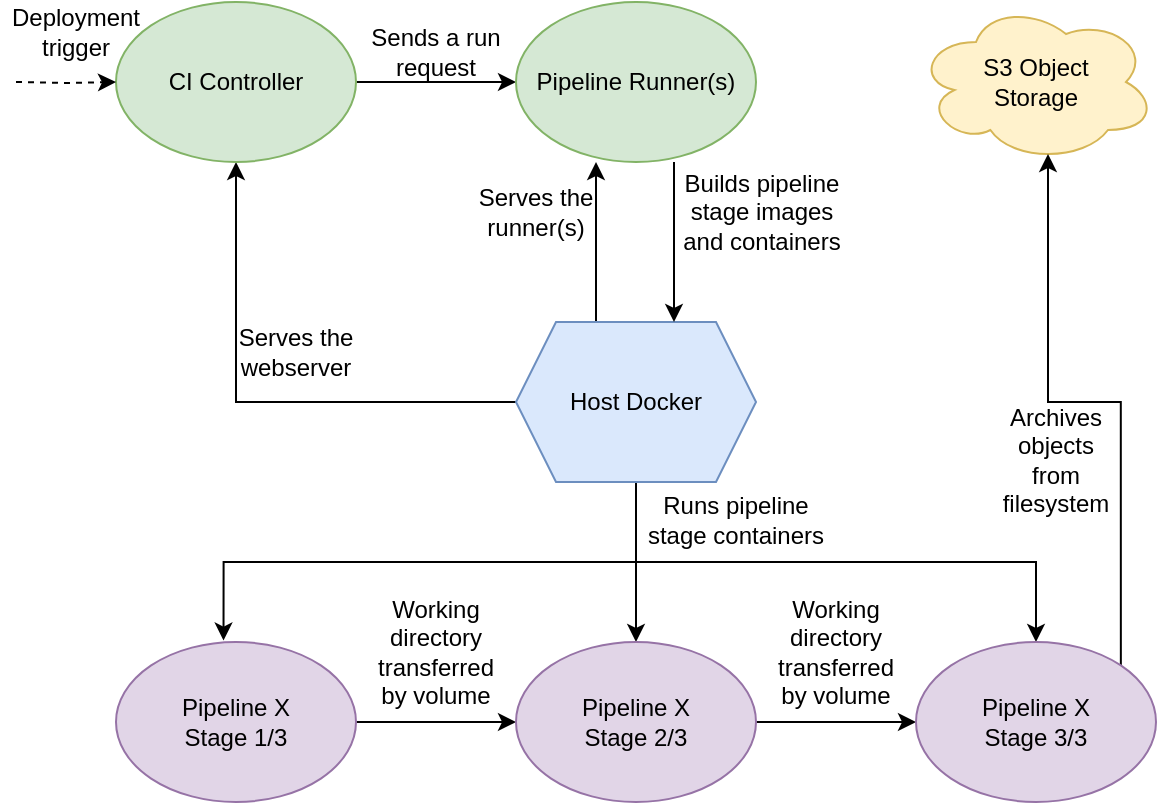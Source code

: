 <mxfile version="19.0.0" type="device"><diagram id="iYl66yZNoqizzt2OpFzU" name="Page-1"><mxGraphModel dx="1550" dy="866" grid="1" gridSize="10" guides="1" tooltips="1" connect="1" arrows="1" fold="1" page="1" pageScale="1" pageWidth="827" pageHeight="1169" math="0" shadow="0"><root><mxCell id="0"/><mxCell id="1" parent="0"/><mxCell id="ruJZa7FLdijBDIznjlqh-14" style="edgeStyle=orthogonalEdgeStyle;rounded=0;orthogonalLoop=1;jettySize=auto;html=1;exitX=0.5;exitY=0;exitDx=0;exitDy=0;entryX=0.5;entryY=1;entryDx=0;entryDy=0;" edge="1" parent="1"><mxGeometry relative="1" as="geometry"><mxPoint x="320" y="200" as="sourcePoint"/><mxPoint x="320" y="120" as="targetPoint"/></mxGeometry></mxCell><mxCell id="ruJZa7FLdijBDIznjlqh-30" style="edgeStyle=orthogonalEdgeStyle;rounded=0;orthogonalLoop=1;jettySize=auto;html=1;exitX=0;exitY=0.5;exitDx=0;exitDy=0;entryX=0.5;entryY=1;entryDx=0;entryDy=0;" edge="1" parent="1" source="ruJZa7FLdijBDIznjlqh-3" target="ruJZa7FLdijBDIznjlqh-5"><mxGeometry relative="1" as="geometry"/></mxCell><mxCell id="ruJZa7FLdijBDIznjlqh-38" style="edgeStyle=orthogonalEdgeStyle;rounded=0;orthogonalLoop=1;jettySize=auto;html=1;exitX=0.5;exitY=1;exitDx=0;exitDy=0;entryX=0.448;entryY=-0.009;entryDx=0;entryDy=0;entryPerimeter=0;" edge="1" parent="1" source="ruJZa7FLdijBDIznjlqh-3" target="ruJZa7FLdijBDIznjlqh-35"><mxGeometry relative="1" as="geometry"/></mxCell><mxCell id="ruJZa7FLdijBDIznjlqh-39" style="edgeStyle=orthogonalEdgeStyle;rounded=0;orthogonalLoop=1;jettySize=auto;html=1;exitX=0.5;exitY=1;exitDx=0;exitDy=0;entryX=0.5;entryY=0;entryDx=0;entryDy=0;" edge="1" parent="1" source="ruJZa7FLdijBDIznjlqh-3" target="ruJZa7FLdijBDIznjlqh-36"><mxGeometry relative="1" as="geometry"/></mxCell><mxCell id="ruJZa7FLdijBDIznjlqh-40" style="edgeStyle=orthogonalEdgeStyle;rounded=0;orthogonalLoop=1;jettySize=auto;html=1;exitX=0.5;exitY=1;exitDx=0;exitDy=0;entryX=0.5;entryY=0;entryDx=0;entryDy=0;" edge="1" parent="1" source="ruJZa7FLdijBDIznjlqh-3" target="ruJZa7FLdijBDIznjlqh-37"><mxGeometry relative="1" as="geometry"/></mxCell><mxCell id="ruJZa7FLdijBDIznjlqh-3" value="Host Docker" style="shape=hexagon;perimeter=hexagonPerimeter2;whiteSpace=wrap;html=1;fixedSize=1;fillColor=#dae8fc;strokeColor=#6c8ebf;" vertex="1" parent="1"><mxGeometry x="280" y="200" width="120" height="80" as="geometry"/></mxCell><mxCell id="ruJZa7FLdijBDIznjlqh-21" style="edgeStyle=orthogonalEdgeStyle;rounded=0;orthogonalLoop=1;jettySize=auto;html=1;exitX=1;exitY=0.5;exitDx=0;exitDy=0;entryX=0;entryY=0.5;entryDx=0;entryDy=0;" edge="1" parent="1" source="ruJZa7FLdijBDIznjlqh-5" target="ruJZa7FLdijBDIznjlqh-6"><mxGeometry relative="1" as="geometry"/></mxCell><mxCell id="ruJZa7FLdijBDIznjlqh-5" value="CI Controller" style="ellipse;whiteSpace=wrap;html=1;fillColor=#d5e8d4;strokeColor=#82b366;" vertex="1" parent="1"><mxGeometry x="80" y="40" width="120" height="80" as="geometry"/></mxCell><mxCell id="ruJZa7FLdijBDIznjlqh-19" style="edgeStyle=orthogonalEdgeStyle;rounded=0;orthogonalLoop=1;jettySize=auto;html=1;exitX=0.5;exitY=1;exitDx=0;exitDy=0;entryX=0.5;entryY=0;entryDx=0;entryDy=0;" edge="1" parent="1"><mxGeometry relative="1" as="geometry"><mxPoint x="359" y="120" as="sourcePoint"/><mxPoint x="359" y="200" as="targetPoint"/></mxGeometry></mxCell><mxCell id="ruJZa7FLdijBDIznjlqh-6" value="Pipeline Runner(s)" style="ellipse;whiteSpace=wrap;html=1;fillColor=#d5e8d4;strokeColor=#82b366;" vertex="1" parent="1"><mxGeometry x="280" y="40" width="120" height="80" as="geometry"/></mxCell><mxCell id="ruJZa7FLdijBDIznjlqh-10" value="S3 Object&lt;br&gt;Storage" style="ellipse;shape=cloud;whiteSpace=wrap;html=1;fillColor=#fff2cc;strokeColor=#d6b656;" vertex="1" parent="1"><mxGeometry x="480" y="40" width="120" height="80" as="geometry"/></mxCell><mxCell id="ruJZa7FLdijBDIznjlqh-13" value="Serves the webserver" style="text;html=1;strokeColor=none;fillColor=none;align=center;verticalAlign=middle;whiteSpace=wrap;rounded=0;" vertex="1" parent="1"><mxGeometry x="140" y="200" width="60" height="30" as="geometry"/></mxCell><mxCell id="ruJZa7FLdijBDIznjlqh-20" value="Serves the runner(s)" style="text;html=1;strokeColor=none;fillColor=none;align=center;verticalAlign=middle;whiteSpace=wrap;rounded=0;" vertex="1" parent="1"><mxGeometry x="260" y="130" width="60" height="30" as="geometry"/></mxCell><mxCell id="ruJZa7FLdijBDIznjlqh-22" value="Sends a run request" style="text;html=1;strokeColor=none;fillColor=none;align=center;verticalAlign=middle;whiteSpace=wrap;rounded=0;" vertex="1" parent="1"><mxGeometry x="190" y="50" width="100" height="30" as="geometry"/></mxCell><mxCell id="ruJZa7FLdijBDIznjlqh-27" style="edgeStyle=orthogonalEdgeStyle;rounded=0;orthogonalLoop=1;jettySize=auto;html=1;entryX=0;entryY=0.5;entryDx=0;entryDy=0;dashed=1;" edge="1" parent="1" target="ruJZa7FLdijBDIznjlqh-5"><mxGeometry relative="1" as="geometry"><mxPoint x="30" y="80" as="sourcePoint"/></mxGeometry></mxCell><mxCell id="ruJZa7FLdijBDIznjlqh-28" value="Deployment trigger" style="text;html=1;strokeColor=none;fillColor=none;align=center;verticalAlign=middle;whiteSpace=wrap;rounded=0;" vertex="1" parent="1"><mxGeometry x="30" y="40" width="60" height="30" as="geometry"/></mxCell><mxCell id="ruJZa7FLdijBDIznjlqh-31" value="Builds pipeline stage images and containers" style="text;html=1;strokeColor=none;fillColor=none;align=center;verticalAlign=middle;whiteSpace=wrap;rounded=0;" vertex="1" parent="1"><mxGeometry x="360" y="130" width="86" height="30" as="geometry"/></mxCell><mxCell id="ruJZa7FLdijBDIznjlqh-44" style="edgeStyle=orthogonalEdgeStyle;rounded=0;orthogonalLoop=1;jettySize=auto;html=1;exitX=1;exitY=0.5;exitDx=0;exitDy=0;entryX=0;entryY=0.5;entryDx=0;entryDy=0;" edge="1" parent="1" source="ruJZa7FLdijBDIznjlqh-35" target="ruJZa7FLdijBDIznjlqh-36"><mxGeometry relative="1" as="geometry"/></mxCell><mxCell id="ruJZa7FLdijBDIznjlqh-35" value="Pipeline X&lt;br&gt;Stage 1/3" style="ellipse;whiteSpace=wrap;html=1;fillColor=#e1d5e7;strokeColor=#9673a6;" vertex="1" parent="1"><mxGeometry x="80" y="360" width="120" height="80" as="geometry"/></mxCell><mxCell id="ruJZa7FLdijBDIznjlqh-45" style="edgeStyle=orthogonalEdgeStyle;rounded=0;orthogonalLoop=1;jettySize=auto;html=1;exitX=1;exitY=0.5;exitDx=0;exitDy=0;entryX=0;entryY=0.5;entryDx=0;entryDy=0;" edge="1" parent="1" source="ruJZa7FLdijBDIznjlqh-36" target="ruJZa7FLdijBDIznjlqh-37"><mxGeometry relative="1" as="geometry"/></mxCell><mxCell id="ruJZa7FLdijBDIznjlqh-36" value="Pipeline X&lt;br&gt;Stage 2/3" style="ellipse;whiteSpace=wrap;html=1;fillColor=#e1d5e7;strokeColor=#9673a6;" vertex="1" parent="1"><mxGeometry x="280" y="360" width="120" height="80" as="geometry"/></mxCell><mxCell id="ruJZa7FLdijBDIznjlqh-42" style="edgeStyle=orthogonalEdgeStyle;rounded=0;orthogonalLoop=1;jettySize=auto;html=1;exitX=1;exitY=0;exitDx=0;exitDy=0;entryX=0.55;entryY=0.95;entryDx=0;entryDy=0;entryPerimeter=0;" edge="1" parent="1" source="ruJZa7FLdijBDIznjlqh-37" target="ruJZa7FLdijBDIznjlqh-10"><mxGeometry relative="1" as="geometry"/></mxCell><mxCell id="ruJZa7FLdijBDIznjlqh-37" value="Pipeline X&lt;br&gt;Stage 3/3" style="ellipse;whiteSpace=wrap;html=1;fillColor=#e1d5e7;strokeColor=#9673a6;" vertex="1" parent="1"><mxGeometry x="480" y="360" width="120" height="80" as="geometry"/></mxCell><mxCell id="ruJZa7FLdijBDIznjlqh-41" value="Runs pipeline stage containers" style="text;html=1;strokeColor=none;fillColor=none;align=center;verticalAlign=middle;whiteSpace=wrap;rounded=0;" vertex="1" parent="1"><mxGeometry x="340" y="284" width="100" height="30" as="geometry"/></mxCell><mxCell id="ruJZa7FLdijBDIznjlqh-43" value="Archives objects from filesystem" style="text;html=1;strokeColor=none;fillColor=none;align=center;verticalAlign=middle;whiteSpace=wrap;rounded=0;" vertex="1" parent="1"><mxGeometry x="520" y="254" width="60" height="30" as="geometry"/></mxCell><mxCell id="ruJZa7FLdijBDIznjlqh-46" value="Working directory transferred by volume" style="text;html=1;strokeColor=none;fillColor=none;align=center;verticalAlign=middle;whiteSpace=wrap;rounded=0;" vertex="1" parent="1"><mxGeometry x="210" y="350" width="60" height="30" as="geometry"/></mxCell><mxCell id="ruJZa7FLdijBDIznjlqh-47" value="Working directory transferred by volume" style="text;html=1;strokeColor=none;fillColor=none;align=center;verticalAlign=middle;whiteSpace=wrap;rounded=0;" vertex="1" parent="1"><mxGeometry x="410" y="350" width="60" height="30" as="geometry"/></mxCell></root></mxGraphModel></diagram></mxfile>